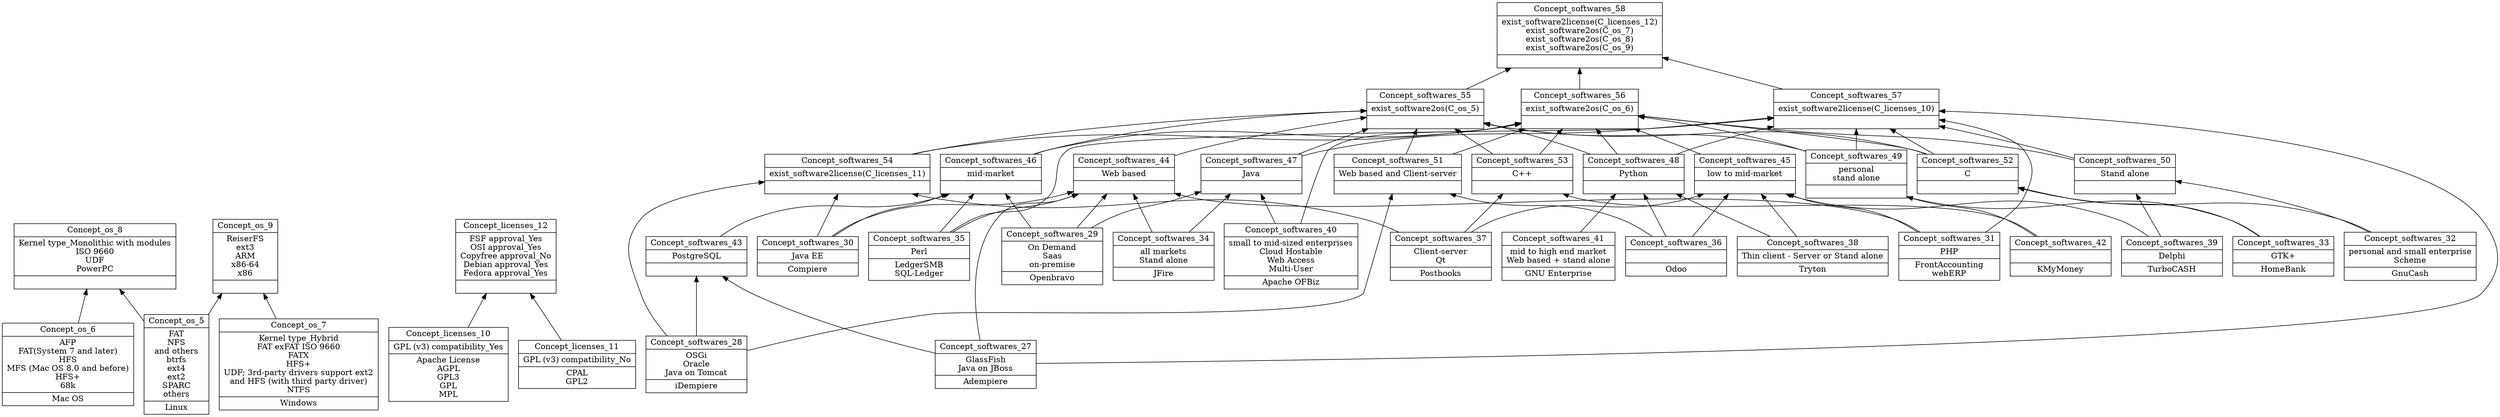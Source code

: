 digraph G { 
	rankdir=BT;
subgraph os { 
label="os";
5 [shape=record,label="{Concept_os_5|FAT\nNFS\nand others\nbtrfs\next4\next2\nSPARC\nothers\n|Linux\n}"];
6 [shape=record,label="{Concept_os_6|AFP\nFAT(System 7 and later)\nHFS\nMFS (Mac OS 8.0 and before)\nHFS+\n68k\n|Mac OS\n}"];
7 [shape=record,label="{Concept_os_7|Kernel type_Hybrid\nFAT exFAT ISO 9660\nFATX\nHFS+\nUDF; 3rd-party drivers support ext2\nand HFS (with third party driver)\nNTFS\n|Windows\n}"];
8 [shape=record,label="{Concept_os_8|Kernel type_Monolithic with modules\nISO 9660\nUDF\nPowerPC\n|}"];
9 [shape=record,label="{Concept_os_9|ReiserFS\next3\nARM\nx86-64\nx86\n|}"];
	5 -> 8
	6 -> 8
	5 -> 9
	7 -> 9
}
subgraph licenses { 
label="licenses";
10 [shape=record,label="{Concept_licenses_10|GPL (v3) compatibility_Yes\n|Apache License\nAGPL\nGPL3\nGPL\nMPL\n}"];
11 [shape=record,label="{Concept_licenses_11|GPL (v3) compatibility_No\n|CPAL\nGPL2\n}"];
12 [shape=record,label="{Concept_licenses_12|FSF approval_Yes\nOSI approval_Yes\nCopyfree approval_No\nDebian approval_Yes\nFedora approval_Yes\n|}"];
	10 -> 12
	11 -> 12
}
subgraph softwares { 
label="softwares";
27 [shape=record,label="{Concept_softwares_27|GlassFish\nJava on JBoss\n|Adempiere\n}"];
28 [shape=record,label="{Concept_softwares_28|OSGi\nOracle\nJava on Tomcat\n|iDempiere\n}"];
29 [shape=record,label="{Concept_softwares_29|On Demand\nSaas\non-premise\n|Openbravo\n}"];
30 [shape=record,label="{Concept_softwares_30|Java EE\n|Compiere\n}"];
31 [shape=record,label="{Concept_softwares_31|PHP\n|FrontAccounting\nwebERP\n}"];
32 [shape=record,label="{Concept_softwares_32|personal and small enterprise\nScheme\n|GnuCash\n}"];
33 [shape=record,label="{Concept_softwares_33|GTK+\n|HomeBank\n}"];
35 [shape=record,label="{Concept_softwares_35|Perl\n|LedgerSMB\nSQL-Ledger\n}"];
36 [shape=record,label="{Concept_softwares_36||Odoo\n}"];
37 [shape=record,label="{Concept_softwares_37|Client-server\nQt\n|Postbooks\n}"];
38 [shape=record,label="{Concept_softwares_38|Thin client - Server or Stand alone\n|Tryton\n}"];
40 [shape=record,label="{Concept_softwares_40|small to mid-sized enterprises\nCloud Hostable\nWeb Access\nMulti-User\n|Apache OFBiz\n}"];
41 [shape=record,label="{Concept_softwares_41|mid to high end market\nWeb based + stand alone\n|GNU Enterprise\n}"];
34 [shape=record,label="{Concept_softwares_34|all markets\nStand alone\n|JFire\n}"];
42 [shape=record,label="{Concept_softwares_42||KMyMoney\n}"];
39 [shape=record,label="{Concept_softwares_39|Delphi\n|TurboCASH\n}"];
48 [shape=record,label="{Concept_softwares_48|Python\n|}"];
49 [shape=record,label="{Concept_softwares_49|personal\nstand alone\n|}"];
43 [shape=record,label="{Concept_softwares_43|PostgreSQL\n|}"];
52 [shape=record,label="{Concept_softwares_52|C\n|}"];
46 [shape=record,label="{Concept_softwares_46|mid-market\n|}"];
47 [shape=record,label="{Concept_softwares_47|Java\n|}"];
54 [shape=record,label="{Concept_softwares_54|exist_software2license(C_licenses_11)\n|}"];
50 [shape=record,label="{Concept_softwares_50|Stand alone\n|}"];
51 [shape=record,label="{Concept_softwares_51|Web based and Client-server\n|}"];
53 [shape=record,label="{Concept_softwares_53|C++\n|}"];
44 [shape=record,label="{Concept_softwares_44|Web based\n|}"];
45 [shape=record,label="{Concept_softwares_45|low to mid-market\n|}"];
55 [shape=record,label="{Concept_softwares_55|exist_software2os(C_os_5)\n|}"];
56 [shape=record,label="{Concept_softwares_56|exist_software2os(C_os_6)\n|}"];
57 [shape=record,label="{Concept_softwares_57|exist_software2license(C_licenses_10)\n|}"];
58 [shape=record,label="{Concept_softwares_58|exist_software2license(C_licenses_12)\nexist_software2os(C_os_7)\nexist_software2os(C_os_8)\nexist_software2os(C_os_9)\n|}"];
	36 -> 48
	38 -> 48
	41 -> 48
	33 -> 49
	42 -> 49
	27 -> 43
	28 -> 43
	32 -> 52
	33 -> 52
	29 -> 46
	30 -> 46
	35 -> 46
	43 -> 46
	29 -> 47
	40 -> 47
	34 -> 47
	28 -> 54
	30 -> 54
	37 -> 54
	32 -> 50
	39 -> 50
	28 -> 51
	36 -> 51
	37 -> 53
	42 -> 53
	27 -> 44
	29 -> 44
	30 -> 44
	31 -> 44
	35 -> 44
	34 -> 44
	31 -> 45
	36 -> 45
	37 -> 45
	38 -> 45
	39 -> 45
	48 -> 55
	49 -> 55
	52 -> 55
	46 -> 55
	47 -> 55
	54 -> 55
	51 -> 55
	53 -> 55
	44 -> 55
	40 -> 56
	48 -> 56
	49 -> 56
	52 -> 56
	46 -> 56
	54 -> 56
	50 -> 56
	51 -> 56
	53 -> 56
	45 -> 56
	27 -> 57
	31 -> 57
	35 -> 57
	48 -> 57
	49 -> 57
	52 -> 57
	47 -> 57
	50 -> 57
	55 -> 58
	56 -> 58
	57 -> 58
}
}